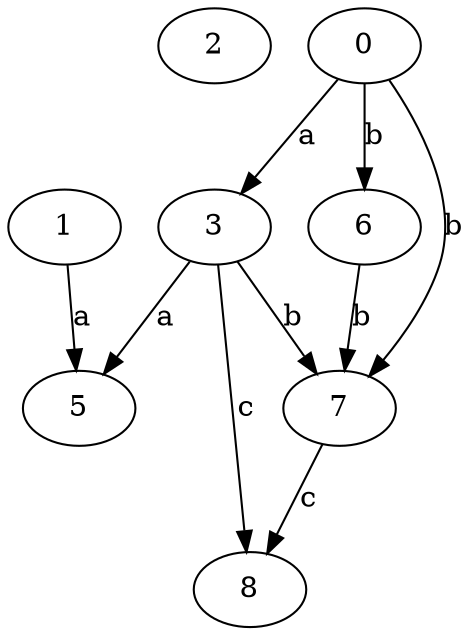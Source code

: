 strict digraph  {
2;
3;
0;
5;
1;
6;
7;
8;
3 -> 5  [label=a];
3 -> 7  [label=b];
3 -> 8  [label=c];
0 -> 3  [label=a];
0 -> 6  [label=b];
0 -> 7  [label=b];
1 -> 5  [label=a];
6 -> 7  [label=b];
7 -> 8  [label=c];
}
